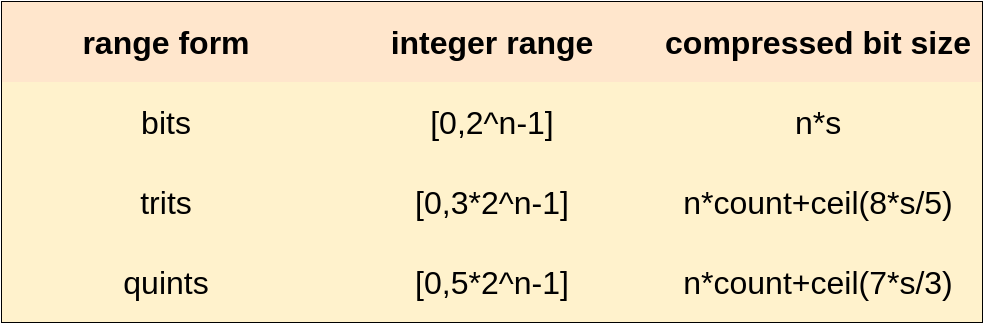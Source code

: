 <mxfile version="24.2.5" type="device">
  <diagram name="Page-1" id="sEukpsV_3Bk6Jvy_m6Qa">
    <mxGraphModel dx="2074" dy="1205" grid="1" gridSize="10" guides="1" tooltips="1" connect="1" arrows="1" fold="1" page="1" pageScale="1" pageWidth="827" pageHeight="1169" math="0" shadow="0">
      <root>
        <mxCell id="0" />
        <mxCell id="1" parent="0" />
        <mxCell id="-JPDqNUfG3dp0xyE-9Rc-1" value="" style="shape=table;startSize=0;container=1;collapsible=0;childLayout=tableLayout;fontSize=16;" vertex="1" parent="1">
          <mxGeometry x="150" y="650" width="490" height="160" as="geometry" />
        </mxCell>
        <mxCell id="-JPDqNUfG3dp0xyE-9Rc-2" value="" style="shape=tableRow;horizontal=0;startSize=0;swimlaneHead=0;swimlaneBody=0;strokeColor=inherit;top=0;left=0;bottom=0;right=0;collapsible=0;dropTarget=0;fillColor=none;points=[[0,0.5],[1,0.5]];portConstraint=eastwest;fontSize=16;" vertex="1" parent="-JPDqNUfG3dp0xyE-9Rc-1">
          <mxGeometry width="490" height="40" as="geometry" />
        </mxCell>
        <mxCell id="-JPDqNUfG3dp0xyE-9Rc-3" value="range form" style="shape=partialRectangle;html=1;whiteSpace=wrap;connectable=0;strokeColor=#d79b00;overflow=hidden;fillColor=#ffe6cc;top=0;left=0;bottom=0;right=0;pointerEvents=1;fontSize=16;fontStyle=1" vertex="1" parent="-JPDqNUfG3dp0xyE-9Rc-2">
          <mxGeometry width="164" height="40" as="geometry">
            <mxRectangle width="164" height="40" as="alternateBounds" />
          </mxGeometry>
        </mxCell>
        <mxCell id="-JPDqNUfG3dp0xyE-9Rc-4" value="integer range" style="shape=partialRectangle;html=1;whiteSpace=wrap;connectable=0;strokeColor=#d79b00;overflow=hidden;fillColor=#ffe6cc;top=0;left=0;bottom=0;right=0;pointerEvents=1;fontSize=16;fontStyle=1" vertex="1" parent="-JPDqNUfG3dp0xyE-9Rc-2">
          <mxGeometry x="164" width="162" height="40" as="geometry">
            <mxRectangle width="162" height="40" as="alternateBounds" />
          </mxGeometry>
        </mxCell>
        <mxCell id="-JPDqNUfG3dp0xyE-9Rc-5" value="compressed bit size" style="shape=partialRectangle;html=1;whiteSpace=wrap;connectable=0;strokeColor=#d79b00;overflow=hidden;fillColor=#ffe6cc;top=0;left=0;bottom=0;right=0;pointerEvents=1;fontSize=16;fontStyle=1" vertex="1" parent="-JPDqNUfG3dp0xyE-9Rc-2">
          <mxGeometry x="326" width="164" height="40" as="geometry">
            <mxRectangle width="164" height="40" as="alternateBounds" />
          </mxGeometry>
        </mxCell>
        <mxCell id="-JPDqNUfG3dp0xyE-9Rc-6" value="" style="shape=tableRow;horizontal=0;startSize=0;swimlaneHead=0;swimlaneBody=0;strokeColor=inherit;top=0;left=0;bottom=0;right=0;collapsible=0;dropTarget=0;fillColor=none;points=[[0,0.5],[1,0.5]];portConstraint=eastwest;fontSize=16;" vertex="1" parent="-JPDqNUfG3dp0xyE-9Rc-1">
          <mxGeometry y="40" width="490" height="40" as="geometry" />
        </mxCell>
        <mxCell id="-JPDqNUfG3dp0xyE-9Rc-7" value="bits" style="shape=partialRectangle;html=1;whiteSpace=wrap;connectable=0;strokeColor=#d6b656;overflow=hidden;fillColor=#fff2cc;top=0;left=0;bottom=0;right=0;pointerEvents=1;fontSize=16;" vertex="1" parent="-JPDqNUfG3dp0xyE-9Rc-6">
          <mxGeometry width="164" height="40" as="geometry">
            <mxRectangle width="164" height="40" as="alternateBounds" />
          </mxGeometry>
        </mxCell>
        <mxCell id="-JPDqNUfG3dp0xyE-9Rc-8" value="[0,2^n-1]" style="shape=partialRectangle;html=1;whiteSpace=wrap;connectable=0;strokeColor=#d6b656;overflow=hidden;fillColor=#fff2cc;top=0;left=0;bottom=0;right=0;pointerEvents=1;fontSize=16;" vertex="1" parent="-JPDqNUfG3dp0xyE-9Rc-6">
          <mxGeometry x="164" width="162" height="40" as="geometry">
            <mxRectangle width="162" height="40" as="alternateBounds" />
          </mxGeometry>
        </mxCell>
        <mxCell id="-JPDqNUfG3dp0xyE-9Rc-9" value="n*s" style="shape=partialRectangle;html=1;whiteSpace=wrap;connectable=0;strokeColor=#d6b656;overflow=hidden;fillColor=#fff2cc;top=0;left=0;bottom=0;right=0;pointerEvents=1;fontSize=16;" vertex="1" parent="-JPDqNUfG3dp0xyE-9Rc-6">
          <mxGeometry x="326" width="164" height="40" as="geometry">
            <mxRectangle width="164" height="40" as="alternateBounds" />
          </mxGeometry>
        </mxCell>
        <mxCell id="-JPDqNUfG3dp0xyE-9Rc-10" value="" style="shape=tableRow;horizontal=0;startSize=0;swimlaneHead=0;swimlaneBody=0;strokeColor=inherit;top=0;left=0;bottom=0;right=0;collapsible=0;dropTarget=0;fillColor=none;points=[[0,0.5],[1,0.5]];portConstraint=eastwest;fontSize=16;" vertex="1" parent="-JPDqNUfG3dp0xyE-9Rc-1">
          <mxGeometry y="80" width="490" height="40" as="geometry" />
        </mxCell>
        <mxCell id="-JPDqNUfG3dp0xyE-9Rc-11" value="trits" style="shape=partialRectangle;html=1;whiteSpace=wrap;connectable=0;strokeColor=#d6b656;overflow=hidden;fillColor=#fff2cc;top=0;left=0;bottom=0;right=0;pointerEvents=1;fontSize=16;" vertex="1" parent="-JPDqNUfG3dp0xyE-9Rc-10">
          <mxGeometry width="164" height="40" as="geometry">
            <mxRectangle width="164" height="40" as="alternateBounds" />
          </mxGeometry>
        </mxCell>
        <mxCell id="-JPDqNUfG3dp0xyE-9Rc-12" value="[0,3*2^n-1]" style="shape=partialRectangle;html=1;whiteSpace=wrap;connectable=0;strokeColor=#d6b656;overflow=hidden;fillColor=#fff2cc;top=0;left=0;bottom=0;right=0;pointerEvents=1;fontSize=16;" vertex="1" parent="-JPDqNUfG3dp0xyE-9Rc-10">
          <mxGeometry x="164" width="162" height="40" as="geometry">
            <mxRectangle width="162" height="40" as="alternateBounds" />
          </mxGeometry>
        </mxCell>
        <mxCell id="-JPDqNUfG3dp0xyE-9Rc-13" value="n*count+ceil(8*s/5)" style="shape=partialRectangle;html=1;whiteSpace=wrap;connectable=0;strokeColor=#d6b656;overflow=hidden;fillColor=#fff2cc;top=0;left=0;bottom=0;right=0;pointerEvents=1;fontSize=16;" vertex="1" parent="-JPDqNUfG3dp0xyE-9Rc-10">
          <mxGeometry x="326" width="164" height="40" as="geometry">
            <mxRectangle width="164" height="40" as="alternateBounds" />
          </mxGeometry>
        </mxCell>
        <mxCell id="-JPDqNUfG3dp0xyE-9Rc-14" style="shape=tableRow;horizontal=0;startSize=0;swimlaneHead=0;swimlaneBody=0;strokeColor=inherit;top=0;left=0;bottom=0;right=0;collapsible=0;dropTarget=0;fillColor=none;points=[[0,0.5],[1,0.5]];portConstraint=eastwest;fontSize=16;" vertex="1" parent="-JPDqNUfG3dp0xyE-9Rc-1">
          <mxGeometry y="120" width="490" height="40" as="geometry" />
        </mxCell>
        <mxCell id="-JPDqNUfG3dp0xyE-9Rc-15" value="quints" style="shape=partialRectangle;html=1;whiteSpace=wrap;connectable=0;strokeColor=#d6b656;overflow=hidden;fillColor=#fff2cc;top=0;left=0;bottom=0;right=0;pointerEvents=1;fontSize=16;" vertex="1" parent="-JPDqNUfG3dp0xyE-9Rc-14">
          <mxGeometry width="164" height="40" as="geometry">
            <mxRectangle width="164" height="40" as="alternateBounds" />
          </mxGeometry>
        </mxCell>
        <mxCell id="-JPDqNUfG3dp0xyE-9Rc-16" value="[0,5*2^n-1]" style="shape=partialRectangle;html=1;whiteSpace=wrap;connectable=0;strokeColor=#d6b656;overflow=hidden;fillColor=#fff2cc;top=0;left=0;bottom=0;right=0;pointerEvents=1;fontSize=16;" vertex="1" parent="-JPDqNUfG3dp0xyE-9Rc-14">
          <mxGeometry x="164" width="162" height="40" as="geometry">
            <mxRectangle width="162" height="40" as="alternateBounds" />
          </mxGeometry>
        </mxCell>
        <mxCell id="-JPDqNUfG3dp0xyE-9Rc-17" value="n*count+ceil(7*s/3)" style="shape=partialRectangle;html=1;whiteSpace=wrap;connectable=0;strokeColor=#d6b656;overflow=hidden;fillColor=#fff2cc;top=0;left=0;bottom=0;right=0;pointerEvents=1;fontSize=16;" vertex="1" parent="-JPDqNUfG3dp0xyE-9Rc-14">
          <mxGeometry x="326" width="164" height="40" as="geometry">
            <mxRectangle width="164" height="40" as="alternateBounds" />
          </mxGeometry>
        </mxCell>
      </root>
    </mxGraphModel>
  </diagram>
</mxfile>
